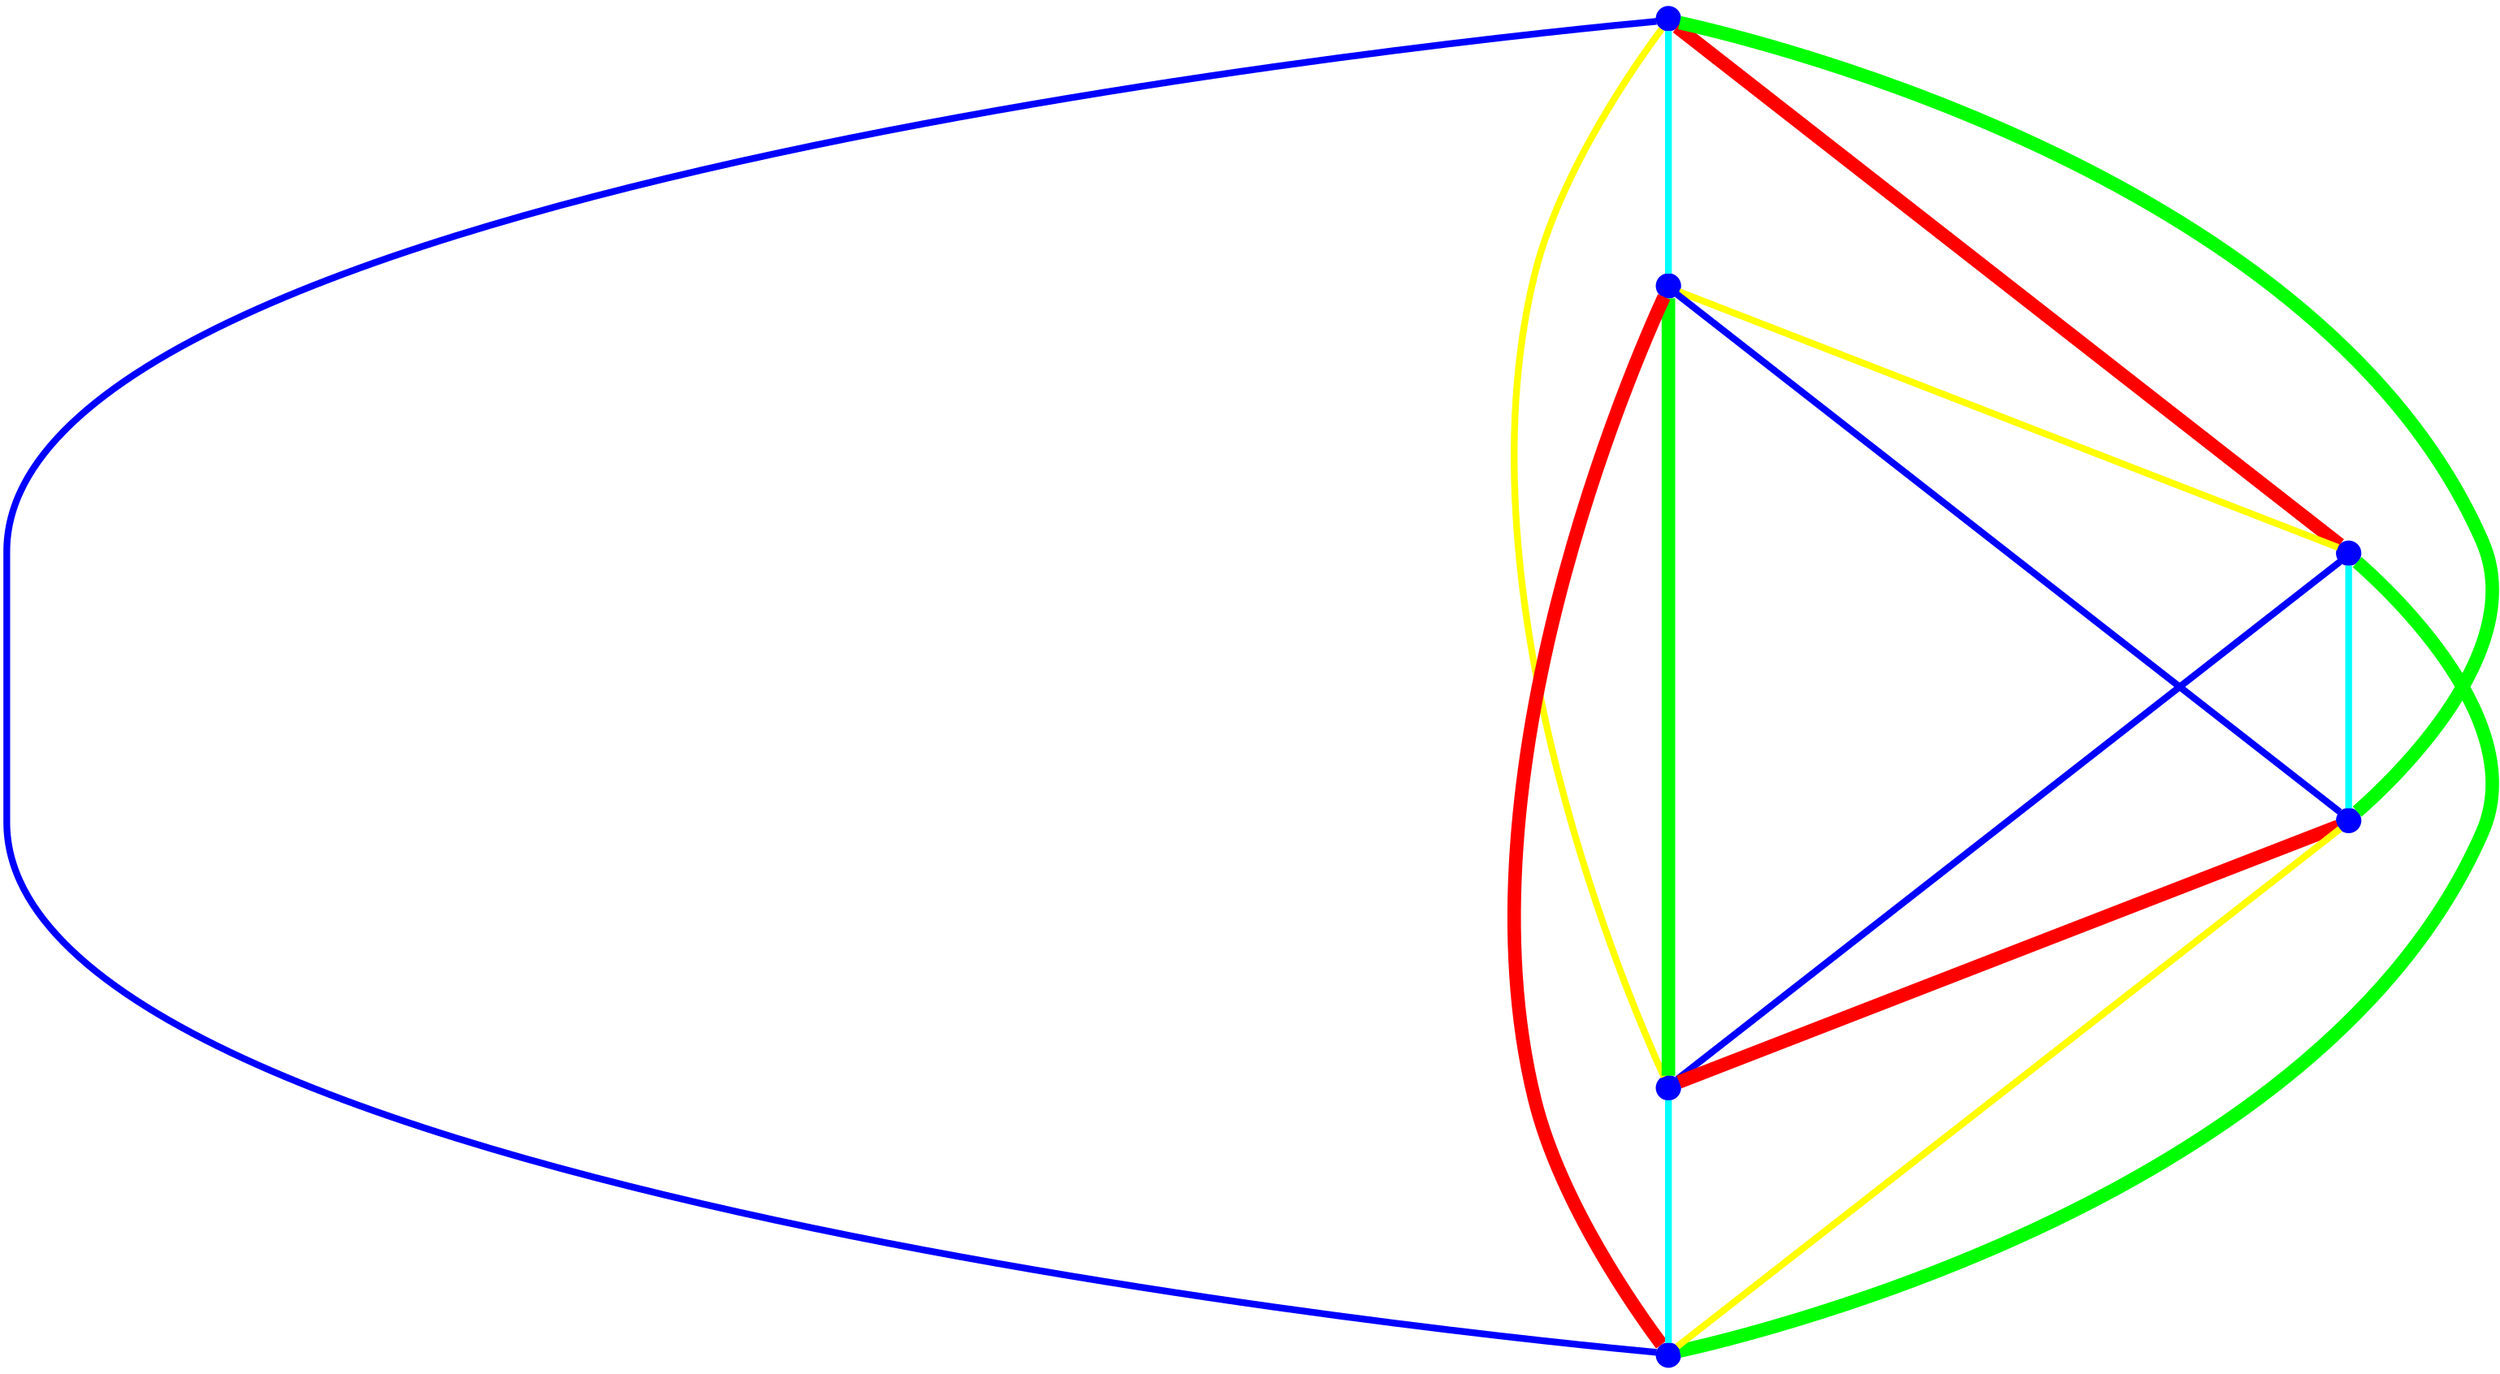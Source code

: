 graph {
ranksep=2
nodesep=2
node [label="" shape=circle style=filled fixedsize=true color=blue fillcolor=blue width=0.2];
"1" -- "2" [style="solid",penwidth="4",color="cyan"];
"1" -- "3" [style="solid",penwidth="8",color="red"];
"1" -- "4" [style="solid",penwidth="8",color="green"];
"1" -- "5" [style="solid",penwidth="4",color="yellow"];
"1" -- "6" [style="solid",penwidth="4",color="blue"];
"2" -- "3" [style="solid",penwidth="4",color="yellow"];
"2" -- "4" [style="solid",penwidth="4",color="blue"];
"2" -- "5" [style="solid",penwidth="8",color="green"];
"2" -- "6" [style="solid",penwidth="8",color="red"];
"3" -- "4" [style="solid",penwidth="4",color="cyan"];
"3" -- "5" [style="solid",penwidth="4",color="blue"];
"3" -- "6" [style="solid",penwidth="8",color="green"];
"4" -- "5" [style="solid",penwidth="8",color="red"];
"4" -- "6" [style="solid",penwidth="4",color="yellow"];
"5" -- "6" [style="solid",penwidth="4",color="cyan"];
}
